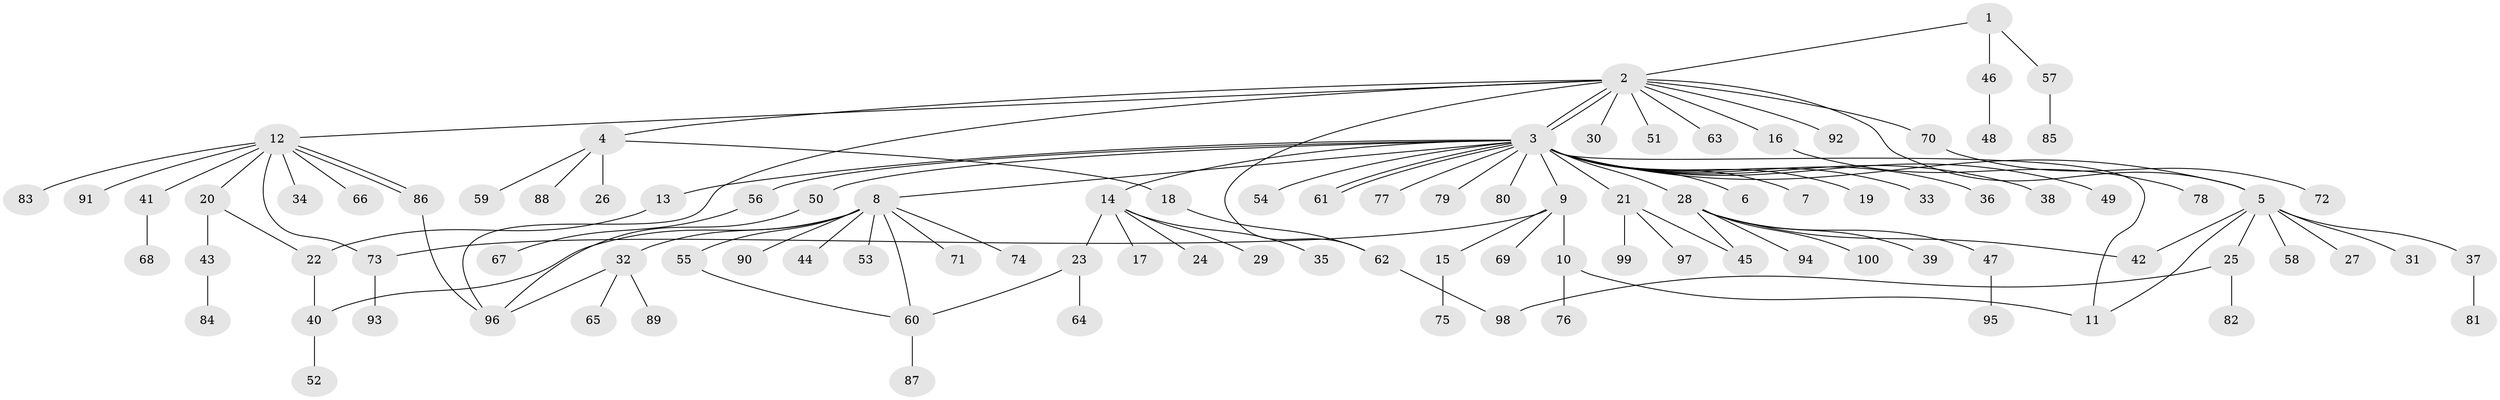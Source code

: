 // Generated by graph-tools (version 1.1) at 2025/38/02/21/25 10:38:54]
// undirected, 100 vertices, 117 edges
graph export_dot {
graph [start="1"]
  node [color=gray90,style=filled];
  1;
  2;
  3;
  4;
  5;
  6;
  7;
  8;
  9;
  10;
  11;
  12;
  13;
  14;
  15;
  16;
  17;
  18;
  19;
  20;
  21;
  22;
  23;
  24;
  25;
  26;
  27;
  28;
  29;
  30;
  31;
  32;
  33;
  34;
  35;
  36;
  37;
  38;
  39;
  40;
  41;
  42;
  43;
  44;
  45;
  46;
  47;
  48;
  49;
  50;
  51;
  52;
  53;
  54;
  55;
  56;
  57;
  58;
  59;
  60;
  61;
  62;
  63;
  64;
  65;
  66;
  67;
  68;
  69;
  70;
  71;
  72;
  73;
  74;
  75;
  76;
  77;
  78;
  79;
  80;
  81;
  82;
  83;
  84;
  85;
  86;
  87;
  88;
  89;
  90;
  91;
  92;
  93;
  94;
  95;
  96;
  97;
  98;
  99;
  100;
  1 -- 2;
  1 -- 46;
  1 -- 57;
  2 -- 3;
  2 -- 3;
  2 -- 4;
  2 -- 5;
  2 -- 12;
  2 -- 16;
  2 -- 30;
  2 -- 51;
  2 -- 62;
  2 -- 63;
  2 -- 70;
  2 -- 92;
  2 -- 96;
  3 -- 5;
  3 -- 6;
  3 -- 7;
  3 -- 8;
  3 -- 9;
  3 -- 11;
  3 -- 13;
  3 -- 14;
  3 -- 19;
  3 -- 21;
  3 -- 28;
  3 -- 33;
  3 -- 36;
  3 -- 38;
  3 -- 49;
  3 -- 50;
  3 -- 54;
  3 -- 56;
  3 -- 61;
  3 -- 61;
  3 -- 77;
  3 -- 79;
  3 -- 80;
  4 -- 18;
  4 -- 26;
  4 -- 59;
  4 -- 88;
  5 -- 11;
  5 -- 25;
  5 -- 27;
  5 -- 31;
  5 -- 37;
  5 -- 42;
  5 -- 58;
  8 -- 32;
  8 -- 40;
  8 -- 44;
  8 -- 53;
  8 -- 55;
  8 -- 60;
  8 -- 71;
  8 -- 74;
  8 -- 90;
  9 -- 10;
  9 -- 15;
  9 -- 69;
  9 -- 73;
  10 -- 11;
  10 -- 76;
  12 -- 20;
  12 -- 34;
  12 -- 41;
  12 -- 66;
  12 -- 73;
  12 -- 83;
  12 -- 86;
  12 -- 86;
  12 -- 91;
  13 -- 22;
  14 -- 17;
  14 -- 23;
  14 -- 24;
  14 -- 29;
  14 -- 35;
  15 -- 75;
  16 -- 78;
  18 -- 62;
  20 -- 22;
  20 -- 43;
  21 -- 45;
  21 -- 97;
  21 -- 99;
  22 -- 40;
  23 -- 60;
  23 -- 64;
  25 -- 82;
  25 -- 98;
  28 -- 39;
  28 -- 42;
  28 -- 45;
  28 -- 47;
  28 -- 94;
  28 -- 100;
  32 -- 65;
  32 -- 89;
  32 -- 96;
  37 -- 81;
  40 -- 52;
  41 -- 68;
  43 -- 84;
  46 -- 48;
  47 -- 95;
  50 -- 96;
  55 -- 60;
  56 -- 67;
  57 -- 85;
  60 -- 87;
  62 -- 98;
  70 -- 72;
  73 -- 93;
  86 -- 96;
}
